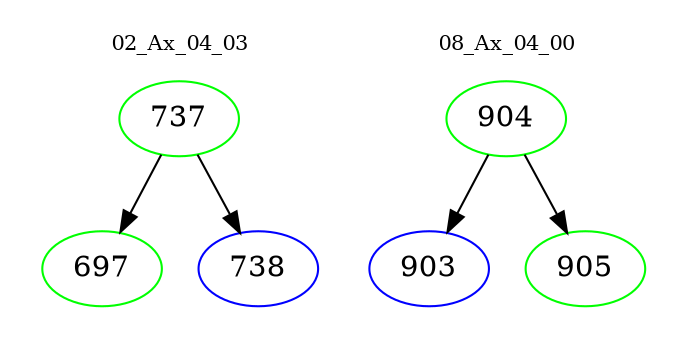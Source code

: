 digraph{
subgraph cluster_0 {
color = white
label = "02_Ax_04_03";
fontsize=10;
T0_737 [label="737", color="green"]
T0_737 -> T0_697 [color="black"]
T0_697 [label="697", color="green"]
T0_737 -> T0_738 [color="black"]
T0_738 [label="738", color="blue"]
}
subgraph cluster_1 {
color = white
label = "08_Ax_04_00";
fontsize=10;
T1_904 [label="904", color="green"]
T1_904 -> T1_903 [color="black"]
T1_903 [label="903", color="blue"]
T1_904 -> T1_905 [color="black"]
T1_905 [label="905", color="green"]
}
}
